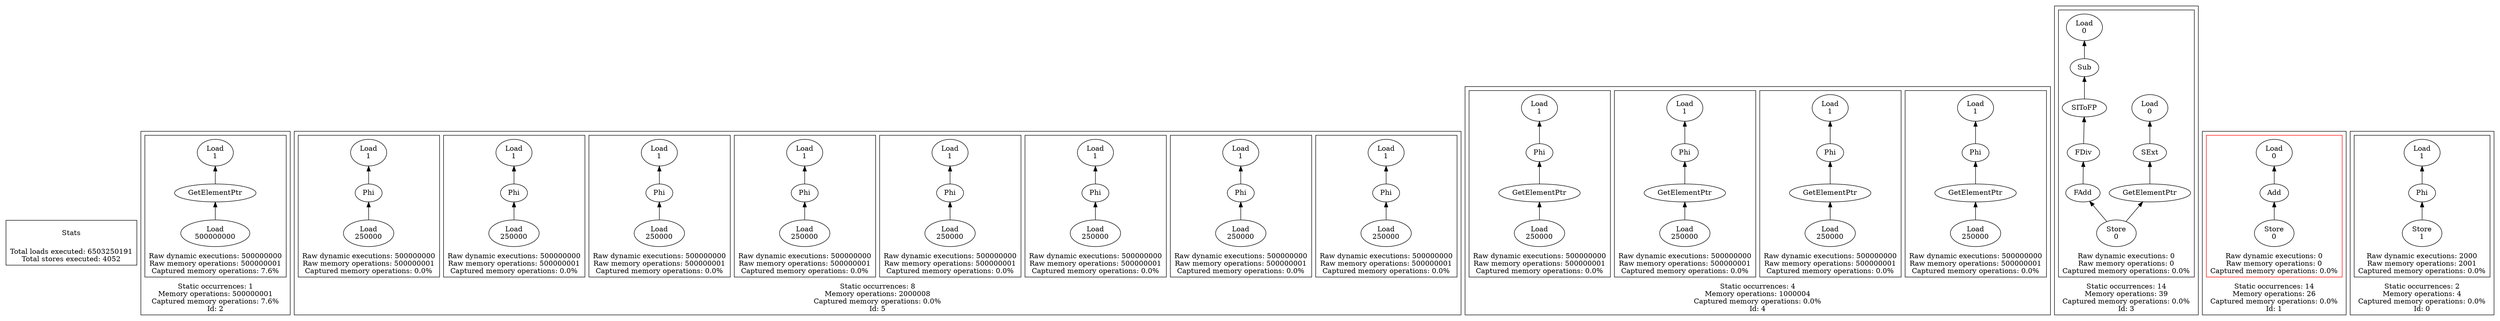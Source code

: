 strict digraph {
rankdir=BT
subgraph {
Stats [shape=plaintext]
cluster=true
label="Total loads executed: 6503250191\nTotal stores executed: 4052"
}
subgraph {
subgraph {
"2_0_182" [label="GetElementPtr"]
"2_0_154" [label="Load\n1"]
"2_0_182" -> "2_0_154"
{
rank=min
"2_0_183" [label="Load\n500000000"]
}
"2_0_183" -> "2_0_182"
cluster=true
label="Raw dynamic executions: 500000000\nRaw memory operations: 500000001\nCaptured memory operations: 7.6%"
}
cluster=true
label="Static occurrences: 1\nMemory operations: 500000001\nCaptured memory operations: 7.6%\nId: 2"
}
subgraph {
subgraph {
"5_0_213" [label="Phi"]
"5_0_201" [label="Load\n1"]
"5_0_213" -> "5_0_201"
{
rank=min
"5_0_216" [label="Load\n250000"]
}
"5_0_216" -> "5_0_213"
cluster=true
label="Raw dynamic executions: 500000000\nRaw memory operations: 500000001\nCaptured memory operations: 0.0%"
}
subgraph {
{
rank=min
"5_1_258" [label="Load\n250000"]
}
"5_1_255" [label="Phi"]
"5_1_258" -> "5_1_255"
"5_1_243" [label="Load\n1"]
"5_1_255" -> "5_1_243"
cluster=true
label="Raw dynamic executions: 500000000\nRaw memory operations: 500000001\nCaptured memory operations: 0.0%"
}
subgraph {
"5_2_297" [label="Phi"]
"5_2_285" [label="Load\n1"]
"5_2_297" -> "5_2_285"
{
rank=min
"5_2_300" [label="Load\n250000"]
}
"5_2_300" -> "5_2_297"
cluster=true
label="Raw dynamic executions: 500000000\nRaw memory operations: 500000001\nCaptured memory operations: 0.0%"
}
subgraph {
"5_3_339" [label="Phi"]
"5_3_327" [label="Load\n1"]
"5_3_339" -> "5_3_327"
{
rank=min
"5_3_342" [label="Load\n250000"]
}
"5_3_342" -> "5_3_339"
cluster=true
label="Raw dynamic executions: 500000000\nRaw memory operations: 500000001\nCaptured memory operations: 0.0%"
}
subgraph {
"5_4_549" [label="Phi"]
"5_4_537" [label="Load\n1"]
"5_4_549" -> "5_4_537"
{
rank=min
"5_4_552" [label="Load\n250000"]
}
"5_4_552" -> "5_4_549"
cluster=true
label="Raw dynamic executions: 500000000\nRaw memory operations: 500000001\nCaptured memory operations: 0.0%"
}
subgraph {
"5_5_591" [label="Phi"]
"5_5_579" [label="Load\n1"]
"5_5_591" -> "5_5_579"
{
rank=min
"5_5_594" [label="Load\n250000"]
}
"5_5_594" -> "5_5_591"
cluster=true
label="Raw dynamic executions: 500000000\nRaw memory operations: 500000001\nCaptured memory operations: 0.0%"
}
subgraph {
{
rank=min
"5_6_636" [label="Load\n250000"]
}
"5_6_633" [label="Phi"]
"5_6_636" -> "5_6_633"
"5_6_621" [label="Load\n1"]
"5_6_633" -> "5_6_621"
cluster=true
label="Raw dynamic executions: 500000000\nRaw memory operations: 500000001\nCaptured memory operations: 0.0%"
}
subgraph {
"5_7_675" [label="Phi"]
"5_7_663" [label="Load\n1"]
"5_7_675" -> "5_7_663"
{
rank=min
"5_7_678" [label="Load\n250000"]
}
"5_7_678" -> "5_7_675"
cluster=true
label="Raw dynamic executions: 500000000\nRaw memory operations: 500000001\nCaptured memory operations: 0.0%"
}
cluster=true
label="Static occurrences: 8\nMemory operations: 2000008\nCaptured memory operations: 0.0%\nId: 5"
}
subgraph {
subgraph {
"4_0_383" [label="GetElementPtr"]
"4_0_381" [label="Phi"]
"4_0_383" -> "4_0_381"
{
rank=min
"4_0_384" [label="Load\n250000"]
}
"4_0_384" -> "4_0_383"
"4_0_369" [label="Load\n1"]
"4_0_381" -> "4_0_369"
cluster=true
label="Raw dynamic executions: 500000000\nRaw memory operations: 500000001\nCaptured memory operations: 0.0%"
}
subgraph {
{
rank=min
"4_1_426" [label="Load\n250000"]
}
"4_1_425" [label="GetElementPtr"]
"4_1_426" -> "4_1_425"
"4_1_423" [label="Phi"]
"4_1_425" -> "4_1_423"
"4_1_411" [label="Load\n1"]
"4_1_423" -> "4_1_411"
cluster=true
label="Raw dynamic executions: 500000000\nRaw memory operations: 500000001\nCaptured memory operations: 0.0%"
}
subgraph {
"4_2_465" [label="Phi"]
"4_2_453" [label="Load\n1"]
"4_2_465" -> "4_2_453"
"4_2_467" [label="GetElementPtr"]
"4_2_467" -> "4_2_465"
{
rank=min
"4_2_468" [label="Load\n250000"]
}
"4_2_468" -> "4_2_467"
cluster=true
label="Raw dynamic executions: 500000000\nRaw memory operations: 500000001\nCaptured memory operations: 0.0%"
}
subgraph {
{
rank=min
"4_3_510" [label="Load\n250000"]
}
"4_3_509" [label="GetElementPtr"]
"4_3_510" -> "4_3_509"
"4_3_507" [label="Phi"]
"4_3_509" -> "4_3_507"
"4_3_495" [label="Load\n1"]
"4_3_507" -> "4_3_495"
cluster=true
label="Raw dynamic executions: 500000000\nRaw memory operations: 500000001\nCaptured memory operations: 0.0%"
}
cluster=true
label="Static occurrences: 4\nMemory operations: 1000004\nCaptured memory operations: 0.0%\nId: 4"
}
subgraph {
subgraph {
"3_0_101" [label="FDiv"]
"3_0_100" [label="SIToFP"]
"3_0_101" -> "3_0_100"
"3_0_106" [label="SExt"]
"3_0_103" [label="Load\n0"]
"3_0_106" -> "3_0_103"
{
rank=min
"3_0_108" [label="Store\n0"]
}
"3_0_102" [label="FAdd"]
"3_0_108" -> "3_0_102"
"3_0_107" [label="GetElementPtr"]
"3_0_108" -> "3_0_107"
"3_0_107" -> "3_0_106"
"3_0_102" -> "3_0_101"
"3_0_99" [label="Sub"]
"3_0_98" [label="Load\n0"]
"3_0_99" -> "3_0_98"
"3_0_100" -> "3_0_99"
cluster=true
label="Raw dynamic executions: 0\nRaw memory operations: 0\nCaptured memory operations: 0.0%"
}
cluster=true
label="Static occurrences: 14\nMemory operations: 39\nCaptured memory operations: 0.0%\nId: 3"
}
subgraph {
subgraph {
"1_0_104" [label="Add"]
"1_0_103" [label="Load\n0"]
"1_0_104" -> "1_0_103"
{
rank=min
"1_0_105" [label="Store\n0"]
}
"1_0_105" -> "1_0_104"
cluster=true
label="Raw dynamic executions: 0\nRaw memory operations: 0\nCaptured memory operations: 0.0%"
color=red
}
cluster=true
label="Static occurrences: 14\nMemory operations: 26\nCaptured memory operations: 0.0%\nId: 1"
}
subgraph {
subgraph {
"0_0_140" [label="Phi"]
"0_0_136" [label="Load\n1"]
"0_0_140" -> "0_0_136"
{
rank=min
"0_0_142" [label="Store\n1"]
}
"0_0_142" -> "0_0_140"
cluster=true
label="Raw dynamic executions: 2000\nRaw memory operations: 2001\nCaptured memory operations: 0.0%"
}
cluster=true
label="Static occurrences: 2\nMemory operations: 4\nCaptured memory operations: 0.0%\nId: 0"
}
}
